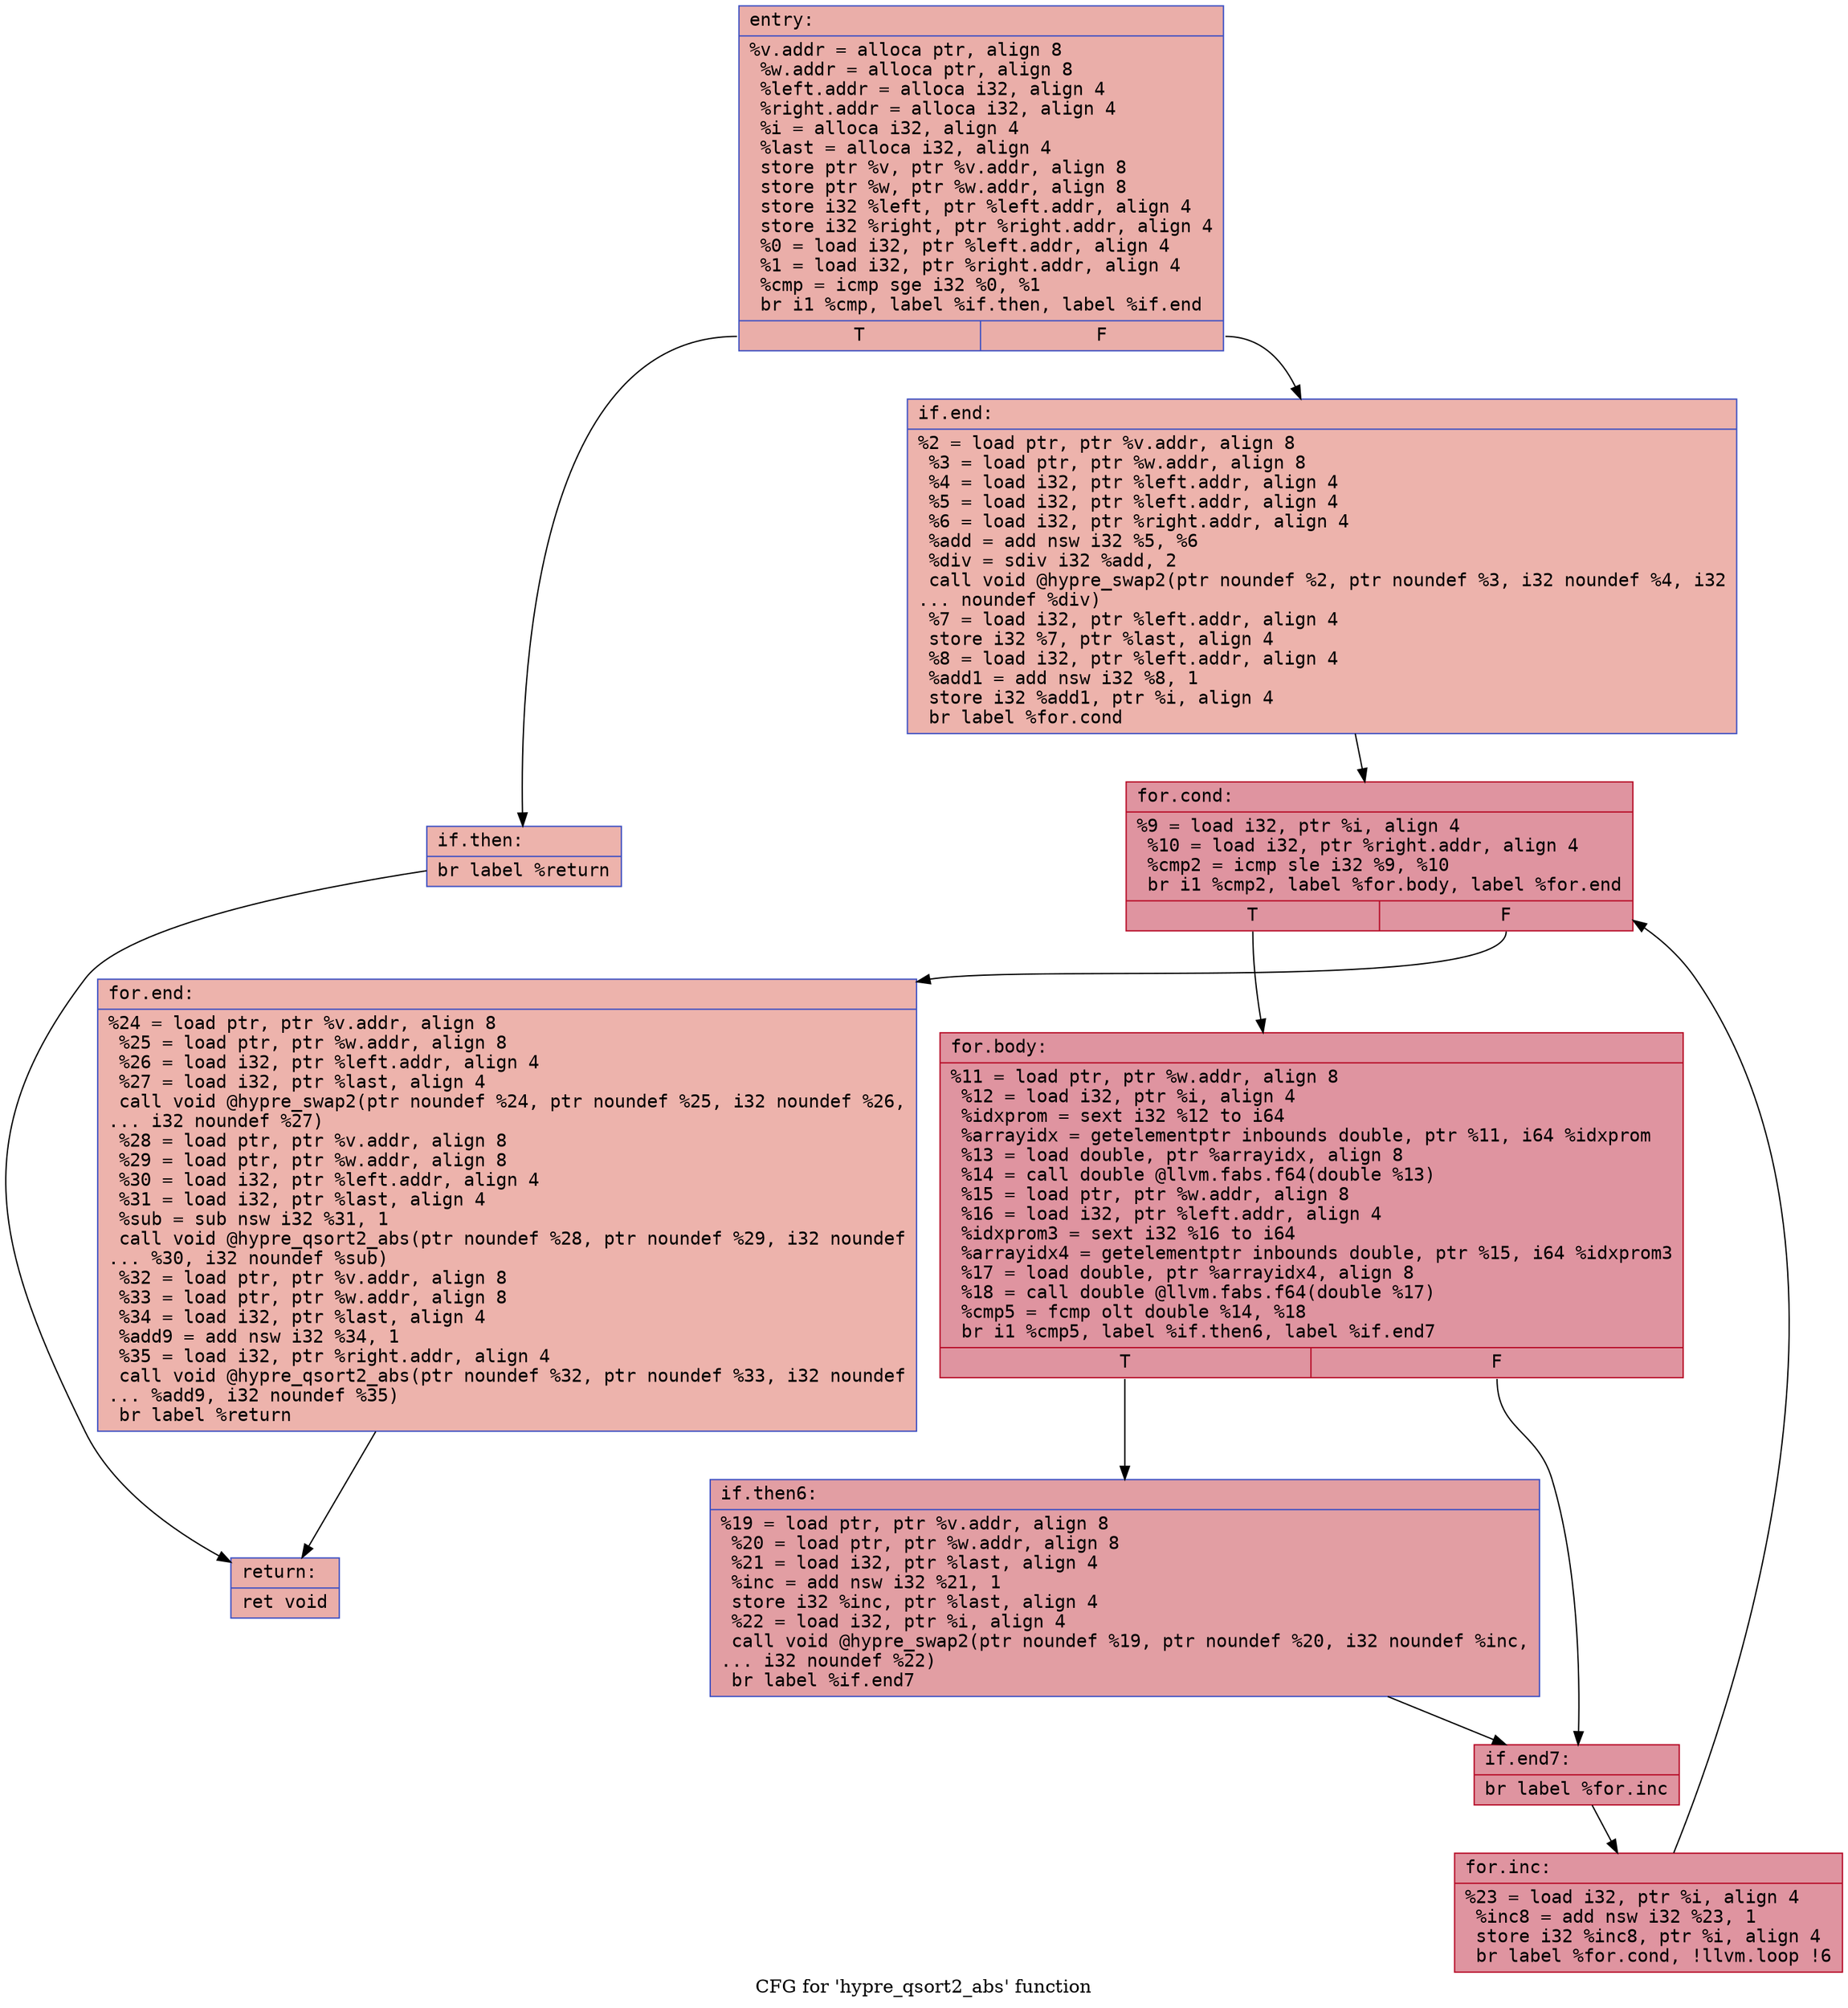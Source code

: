 digraph "CFG for 'hypre_qsort2_abs' function" {
	label="CFG for 'hypre_qsort2_abs' function";

	Node0x558f78b77160 [shape=record,color="#3d50c3ff", style=filled, fillcolor="#d0473d70" fontname="Courier",label="{entry:\l|  %v.addr = alloca ptr, align 8\l  %w.addr = alloca ptr, align 8\l  %left.addr = alloca i32, align 4\l  %right.addr = alloca i32, align 4\l  %i = alloca i32, align 4\l  %last = alloca i32, align 4\l  store ptr %v, ptr %v.addr, align 8\l  store ptr %w, ptr %w.addr, align 8\l  store i32 %left, ptr %left.addr, align 4\l  store i32 %right, ptr %right.addr, align 4\l  %0 = load i32, ptr %left.addr, align 4\l  %1 = load i32, ptr %right.addr, align 4\l  %cmp = icmp sge i32 %0, %1\l  br i1 %cmp, label %if.then, label %if.end\l|{<s0>T|<s1>F}}"];
	Node0x558f78b77160:s0 -> Node0x558f78b77960[tooltip="entry -> if.then\nProbability 50.00%" ];
	Node0x558f78b77160:s1 -> Node0x558f78b77b70[tooltip="entry -> if.end\nProbability 50.00%" ];
	Node0x558f78b77960 [shape=record,color="#3d50c3ff", style=filled, fillcolor="#d6524470" fontname="Courier",label="{if.then:\l|  br label %return\l}"];
	Node0x558f78b77960 -> Node0x558f78b77c90[tooltip="if.then -> return\nProbability 100.00%" ];
	Node0x558f78b77b70 [shape=record,color="#3d50c3ff", style=filled, fillcolor="#d6524470" fontname="Courier",label="{if.end:\l|  %2 = load ptr, ptr %v.addr, align 8\l  %3 = load ptr, ptr %w.addr, align 8\l  %4 = load i32, ptr %left.addr, align 4\l  %5 = load i32, ptr %left.addr, align 4\l  %6 = load i32, ptr %right.addr, align 4\l  %add = add nsw i32 %5, %6\l  %div = sdiv i32 %add, 2\l  call void @hypre_swap2(ptr noundef %2, ptr noundef %3, i32 noundef %4, i32\l... noundef %div)\l  %7 = load i32, ptr %left.addr, align 4\l  store i32 %7, ptr %last, align 4\l  %8 = load i32, ptr %left.addr, align 4\l  %add1 = add nsw i32 %8, 1\l  store i32 %add1, ptr %i, align 4\l  br label %for.cond\l}"];
	Node0x558f78b77b70 -> Node0x558f78b794b0[tooltip="if.end -> for.cond\nProbability 100.00%" ];
	Node0x558f78b794b0 [shape=record,color="#b70d28ff", style=filled, fillcolor="#b70d2870" fontname="Courier",label="{for.cond:\l|  %9 = load i32, ptr %i, align 4\l  %10 = load i32, ptr %right.addr, align 4\l  %cmp2 = icmp sle i32 %9, %10\l  br i1 %cmp2, label %for.body, label %for.end\l|{<s0>T|<s1>F}}"];
	Node0x558f78b794b0:s0 -> Node0x558f78b79760[tooltip="for.cond -> for.body\nProbability 96.88%" ];
	Node0x558f78b794b0:s1 -> Node0x558f78b797e0[tooltip="for.cond -> for.end\nProbability 3.12%" ];
	Node0x558f78b79760 [shape=record,color="#b70d28ff", style=filled, fillcolor="#b70d2870" fontname="Courier",label="{for.body:\l|  %11 = load ptr, ptr %w.addr, align 8\l  %12 = load i32, ptr %i, align 4\l  %idxprom = sext i32 %12 to i64\l  %arrayidx = getelementptr inbounds double, ptr %11, i64 %idxprom\l  %13 = load double, ptr %arrayidx, align 8\l  %14 = call double @llvm.fabs.f64(double %13)\l  %15 = load ptr, ptr %w.addr, align 8\l  %16 = load i32, ptr %left.addr, align 4\l  %idxprom3 = sext i32 %16 to i64\l  %arrayidx4 = getelementptr inbounds double, ptr %15, i64 %idxprom3\l  %17 = load double, ptr %arrayidx4, align 8\l  %18 = call double @llvm.fabs.f64(double %17)\l  %cmp5 = fcmp olt double %14, %18\l  br i1 %cmp5, label %if.then6, label %if.end7\l|{<s0>T|<s1>F}}"];
	Node0x558f78b79760:s0 -> Node0x558f78b7a560[tooltip="for.body -> if.then6\nProbability 50.00%" ];
	Node0x558f78b79760:s1 -> Node0x558f78b7a640[tooltip="for.body -> if.end7\nProbability 50.00%" ];
	Node0x558f78b7a560 [shape=record,color="#3d50c3ff", style=filled, fillcolor="#be242e70" fontname="Courier",label="{if.then6:\l|  %19 = load ptr, ptr %v.addr, align 8\l  %20 = load ptr, ptr %w.addr, align 8\l  %21 = load i32, ptr %last, align 4\l  %inc = add nsw i32 %21, 1\l  store i32 %inc, ptr %last, align 4\l  %22 = load i32, ptr %i, align 4\l  call void @hypre_swap2(ptr noundef %19, ptr noundef %20, i32 noundef %inc,\l... i32 noundef %22)\l  br label %if.end7\l}"];
	Node0x558f78b7a560 -> Node0x558f78b7a640[tooltip="if.then6 -> if.end7\nProbability 100.00%" ];
	Node0x558f78b7a640 [shape=record,color="#b70d28ff", style=filled, fillcolor="#b70d2870" fontname="Courier",label="{if.end7:\l|  br label %for.inc\l}"];
	Node0x558f78b7a640 -> Node0x558f78b7ad40[tooltip="if.end7 -> for.inc\nProbability 100.00%" ];
	Node0x558f78b7ad40 [shape=record,color="#b70d28ff", style=filled, fillcolor="#b70d2870" fontname="Courier",label="{for.inc:\l|  %23 = load i32, ptr %i, align 4\l  %inc8 = add nsw i32 %23, 1\l  store i32 %inc8, ptr %i, align 4\l  br label %for.cond, !llvm.loop !6\l}"];
	Node0x558f78b7ad40 -> Node0x558f78b794b0[tooltip="for.inc -> for.cond\nProbability 100.00%" ];
	Node0x558f78b797e0 [shape=record,color="#3d50c3ff", style=filled, fillcolor="#d6524470" fontname="Courier",label="{for.end:\l|  %24 = load ptr, ptr %v.addr, align 8\l  %25 = load ptr, ptr %w.addr, align 8\l  %26 = load i32, ptr %left.addr, align 4\l  %27 = load i32, ptr %last, align 4\l  call void @hypre_swap2(ptr noundef %24, ptr noundef %25, i32 noundef %26,\l... i32 noundef %27)\l  %28 = load ptr, ptr %v.addr, align 8\l  %29 = load ptr, ptr %w.addr, align 8\l  %30 = load i32, ptr %left.addr, align 4\l  %31 = load i32, ptr %last, align 4\l  %sub = sub nsw i32 %31, 1\l  call void @hypre_qsort2_abs(ptr noundef %28, ptr noundef %29, i32 noundef\l... %30, i32 noundef %sub)\l  %32 = load ptr, ptr %v.addr, align 8\l  %33 = load ptr, ptr %w.addr, align 8\l  %34 = load i32, ptr %last, align 4\l  %add9 = add nsw i32 %34, 1\l  %35 = load i32, ptr %right.addr, align 4\l  call void @hypre_qsort2_abs(ptr noundef %32, ptr noundef %33, i32 noundef\l... %add9, i32 noundef %35)\l  br label %return\l}"];
	Node0x558f78b797e0 -> Node0x558f78b77c90[tooltip="for.end -> return\nProbability 100.00%" ];
	Node0x558f78b77c90 [shape=record,color="#3d50c3ff", style=filled, fillcolor="#d0473d70" fontname="Courier",label="{return:\l|  ret void\l}"];
}
